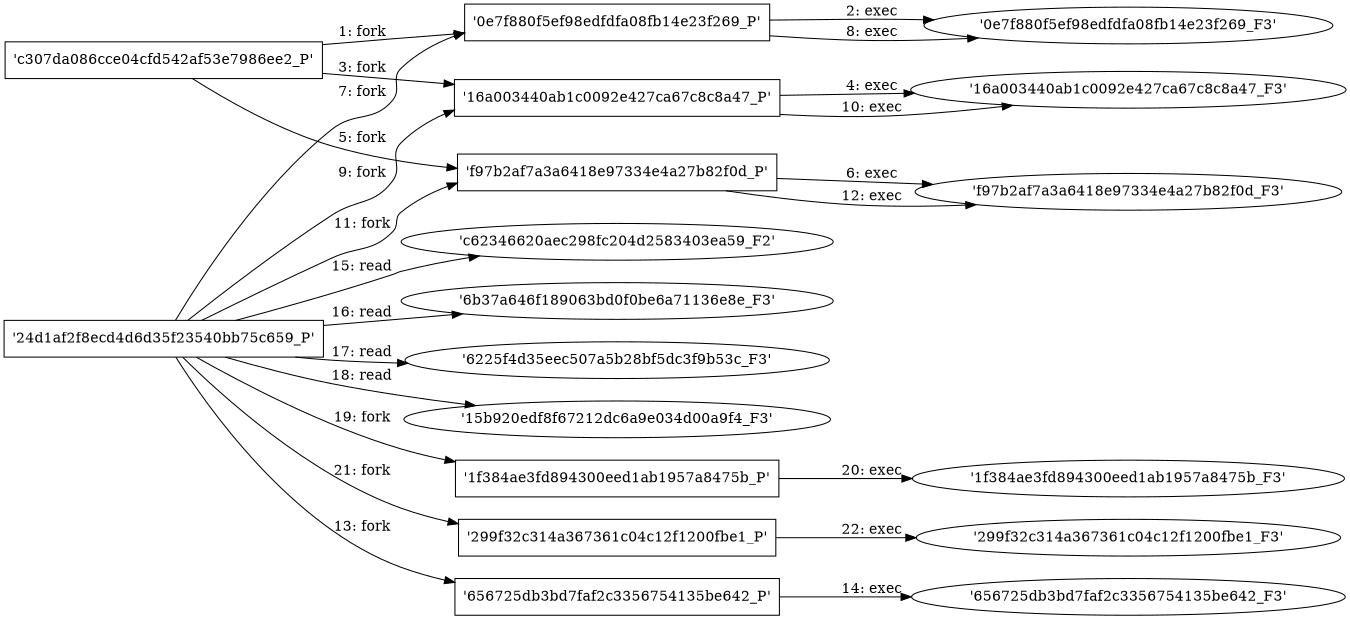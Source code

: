 digraph "D:\Learning\Paper\apt\基于CTI的攻击预警\Dataset\攻击图\ASGfromALLCTI\Detonating a bad rabbit Windows Defender Antivirus and layered machine learning defenses.dot" {
rankdir="LR"
size="9"
fixedsize="false"
splines="true"
nodesep=0.3
ranksep=0
fontsize=10
overlap="scalexy"
engine= "neato"
	"'c307da086cce04cfd542af53e7986ee2_P'" [node_type=Process shape=box]
	"'0e7f880f5ef98edfdfa08fb14e23f269_P'" [node_type=Process shape=box]
	"'c307da086cce04cfd542af53e7986ee2_P'" -> "'0e7f880f5ef98edfdfa08fb14e23f269_P'" [label="1: fork"]
	"'0e7f880f5ef98edfdfa08fb14e23f269_P'" [node_type=Process shape=box]
	"'0e7f880f5ef98edfdfa08fb14e23f269_F3'" [node_type=File shape=ellipse]
	"'0e7f880f5ef98edfdfa08fb14e23f269_P'" -> "'0e7f880f5ef98edfdfa08fb14e23f269_F3'" [label="2: exec"]
	"'c307da086cce04cfd542af53e7986ee2_P'" [node_type=Process shape=box]
	"'16a003440ab1c0092e427ca67c8c8a47_P'" [node_type=Process shape=box]
	"'c307da086cce04cfd542af53e7986ee2_P'" -> "'16a003440ab1c0092e427ca67c8c8a47_P'" [label="3: fork"]
	"'16a003440ab1c0092e427ca67c8c8a47_P'" [node_type=Process shape=box]
	"'16a003440ab1c0092e427ca67c8c8a47_F3'" [node_type=File shape=ellipse]
	"'16a003440ab1c0092e427ca67c8c8a47_P'" -> "'16a003440ab1c0092e427ca67c8c8a47_F3'" [label="4: exec"]
	"'c307da086cce04cfd542af53e7986ee2_P'" [node_type=Process shape=box]
	"'f97b2af7a3a6418e97334e4a27b82f0d_P'" [node_type=Process shape=box]
	"'c307da086cce04cfd542af53e7986ee2_P'" -> "'f97b2af7a3a6418e97334e4a27b82f0d_P'" [label="5: fork"]
	"'f97b2af7a3a6418e97334e4a27b82f0d_P'" [node_type=Process shape=box]
	"'f97b2af7a3a6418e97334e4a27b82f0d_F3'" [node_type=File shape=ellipse]
	"'f97b2af7a3a6418e97334e4a27b82f0d_P'" -> "'f97b2af7a3a6418e97334e4a27b82f0d_F3'" [label="6: exec"]
	"'24d1af2f8ecd4d6d35f23540bb75c659_P'" [node_type=Process shape=box]
	"'0e7f880f5ef98edfdfa08fb14e23f269_P'" [node_type=Process shape=box]
	"'24d1af2f8ecd4d6d35f23540bb75c659_P'" -> "'0e7f880f5ef98edfdfa08fb14e23f269_P'" [label="7: fork"]
	"'0e7f880f5ef98edfdfa08fb14e23f269_P'" [node_type=Process shape=box]
	"'0e7f880f5ef98edfdfa08fb14e23f269_F3'" [node_type=File shape=ellipse]
	"'0e7f880f5ef98edfdfa08fb14e23f269_P'" -> "'0e7f880f5ef98edfdfa08fb14e23f269_F3'" [label="8: exec"]
	"'24d1af2f8ecd4d6d35f23540bb75c659_P'" [node_type=Process shape=box]
	"'16a003440ab1c0092e427ca67c8c8a47_P'" [node_type=Process shape=box]
	"'24d1af2f8ecd4d6d35f23540bb75c659_P'" -> "'16a003440ab1c0092e427ca67c8c8a47_P'" [label="9: fork"]
	"'16a003440ab1c0092e427ca67c8c8a47_P'" [node_type=Process shape=box]
	"'16a003440ab1c0092e427ca67c8c8a47_F3'" [node_type=File shape=ellipse]
	"'16a003440ab1c0092e427ca67c8c8a47_P'" -> "'16a003440ab1c0092e427ca67c8c8a47_F3'" [label="10: exec"]
	"'24d1af2f8ecd4d6d35f23540bb75c659_P'" [node_type=Process shape=box]
	"'f97b2af7a3a6418e97334e4a27b82f0d_P'" [node_type=Process shape=box]
	"'24d1af2f8ecd4d6d35f23540bb75c659_P'" -> "'f97b2af7a3a6418e97334e4a27b82f0d_P'" [label="11: fork"]
	"'f97b2af7a3a6418e97334e4a27b82f0d_P'" [node_type=Process shape=box]
	"'f97b2af7a3a6418e97334e4a27b82f0d_F3'" [node_type=File shape=ellipse]
	"'f97b2af7a3a6418e97334e4a27b82f0d_P'" -> "'f97b2af7a3a6418e97334e4a27b82f0d_F3'" [label="12: exec"]
	"'24d1af2f8ecd4d6d35f23540bb75c659_P'" [node_type=Process shape=box]
	"'656725db3bd7faf2c3356754135be642_P'" [node_type=Process shape=box]
	"'24d1af2f8ecd4d6d35f23540bb75c659_P'" -> "'656725db3bd7faf2c3356754135be642_P'" [label="13: fork"]
	"'656725db3bd7faf2c3356754135be642_P'" [node_type=Process shape=box]
	"'656725db3bd7faf2c3356754135be642_F3'" [node_type=File shape=ellipse]
	"'656725db3bd7faf2c3356754135be642_P'" -> "'656725db3bd7faf2c3356754135be642_F3'" [label="14: exec"]
	"'c62346620aec298fc204d2583403ea59_F2'" [node_type=file shape=ellipse]
	"'24d1af2f8ecd4d6d35f23540bb75c659_P'" [node_type=Process shape=box]
	"'24d1af2f8ecd4d6d35f23540bb75c659_P'" -> "'c62346620aec298fc204d2583403ea59_F2'" [label="15: read"]
	"'6b37a646f189063bd0f0be6a71136e8e_F3'" [node_type=file shape=ellipse]
	"'24d1af2f8ecd4d6d35f23540bb75c659_P'" [node_type=Process shape=box]
	"'24d1af2f8ecd4d6d35f23540bb75c659_P'" -> "'6b37a646f189063bd0f0be6a71136e8e_F3'" [label="16: read"]
	"'6225f4d35eec507a5b28bf5dc3f9b53c_F3'" [node_type=file shape=ellipse]
	"'24d1af2f8ecd4d6d35f23540bb75c659_P'" [node_type=Process shape=box]
	"'24d1af2f8ecd4d6d35f23540bb75c659_P'" -> "'6225f4d35eec507a5b28bf5dc3f9b53c_F3'" [label="17: read"]
	"'15b920edf8f67212dc6a9e034d00a9f4_F3'" [node_type=file shape=ellipse]
	"'24d1af2f8ecd4d6d35f23540bb75c659_P'" [node_type=Process shape=box]
	"'24d1af2f8ecd4d6d35f23540bb75c659_P'" -> "'15b920edf8f67212dc6a9e034d00a9f4_F3'" [label="18: read"]
	"'24d1af2f8ecd4d6d35f23540bb75c659_P'" [node_type=Process shape=box]
	"'1f384ae3fd894300eed1ab1957a8475b_P'" [node_type=Process shape=box]
	"'24d1af2f8ecd4d6d35f23540bb75c659_P'" -> "'1f384ae3fd894300eed1ab1957a8475b_P'" [label="19: fork"]
	"'1f384ae3fd894300eed1ab1957a8475b_P'" [node_type=Process shape=box]
	"'1f384ae3fd894300eed1ab1957a8475b_F3'" [node_type=File shape=ellipse]
	"'1f384ae3fd894300eed1ab1957a8475b_P'" -> "'1f384ae3fd894300eed1ab1957a8475b_F3'" [label="20: exec"]
	"'24d1af2f8ecd4d6d35f23540bb75c659_P'" [node_type=Process shape=box]
	"'299f32c314a367361c04c12f1200fbe1_P'" [node_type=Process shape=box]
	"'24d1af2f8ecd4d6d35f23540bb75c659_P'" -> "'299f32c314a367361c04c12f1200fbe1_P'" [label="21: fork"]
	"'299f32c314a367361c04c12f1200fbe1_P'" [node_type=Process shape=box]
	"'299f32c314a367361c04c12f1200fbe1_F3'" [node_type=File shape=ellipse]
	"'299f32c314a367361c04c12f1200fbe1_P'" -> "'299f32c314a367361c04c12f1200fbe1_F3'" [label="22: exec"]
}
